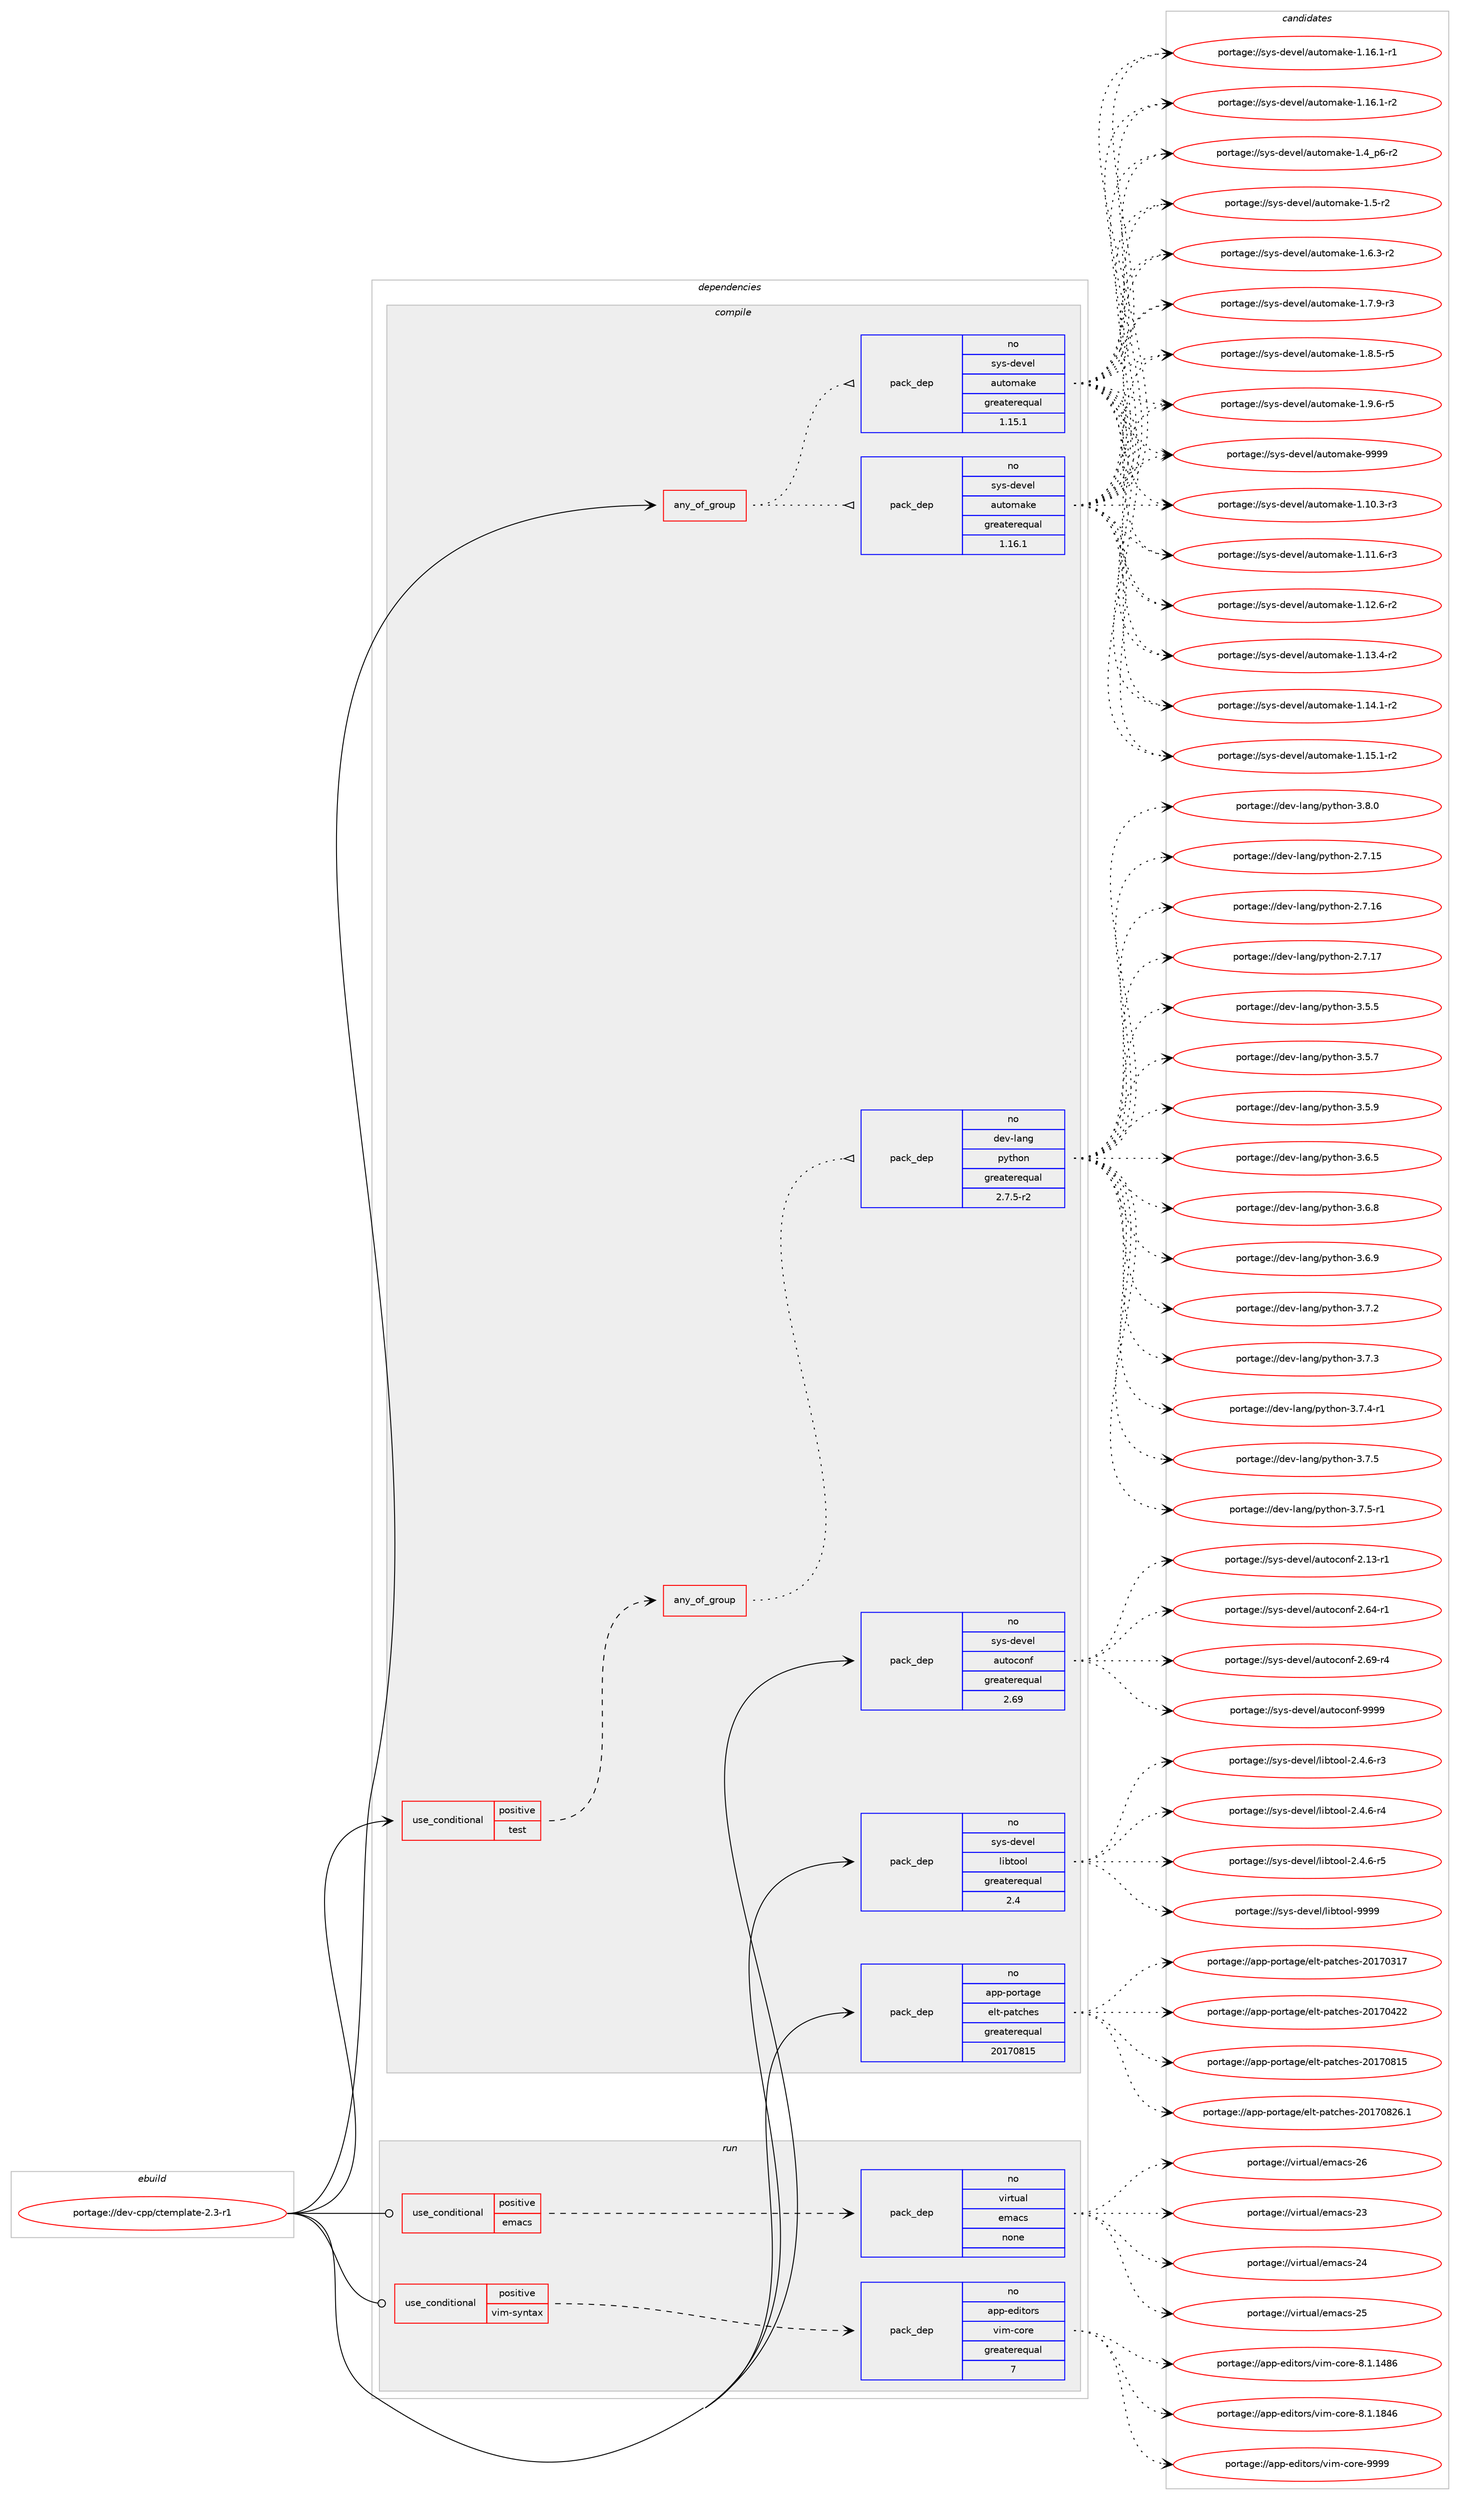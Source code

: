 digraph prolog {

# *************
# Graph options
# *************

newrank=true;
concentrate=true;
compound=true;
graph [rankdir=LR,fontname=Helvetica,fontsize=10,ranksep=1.5];#, ranksep=2.5, nodesep=0.2];
edge  [arrowhead=vee];
node  [fontname=Helvetica,fontsize=10];

# **********
# The ebuild
# **********

subgraph cluster_leftcol {
color=gray;
rank=same;
label=<<i>ebuild</i>>;
id [label="portage://dev-cpp/ctemplate-2.3-r1", color=red, width=4, href="../dev-cpp/ctemplate-2.3-r1.svg"];
}

# ****************
# The dependencies
# ****************

subgraph cluster_midcol {
color=gray;
label=<<i>dependencies</i>>;
subgraph cluster_compile {
fillcolor="#eeeeee";
style=filled;
label=<<i>compile</i>>;
subgraph any1090 {
dependency52320 [label=<<TABLE BORDER="0" CELLBORDER="1" CELLSPACING="0" CELLPADDING="4"><TR><TD CELLPADDING="10">any_of_group</TD></TR></TABLE>>, shape=none, color=red];subgraph pack39343 {
dependency52321 [label=<<TABLE BORDER="0" CELLBORDER="1" CELLSPACING="0" CELLPADDING="4" WIDTH="220"><TR><TD ROWSPAN="6" CELLPADDING="30">pack_dep</TD></TR><TR><TD WIDTH="110">no</TD></TR><TR><TD>sys-devel</TD></TR><TR><TD>automake</TD></TR><TR><TD>greaterequal</TD></TR><TR><TD>1.16.1</TD></TR></TABLE>>, shape=none, color=blue];
}
dependency52320:e -> dependency52321:w [weight=20,style="dotted",arrowhead="oinv"];
subgraph pack39344 {
dependency52322 [label=<<TABLE BORDER="0" CELLBORDER="1" CELLSPACING="0" CELLPADDING="4" WIDTH="220"><TR><TD ROWSPAN="6" CELLPADDING="30">pack_dep</TD></TR><TR><TD WIDTH="110">no</TD></TR><TR><TD>sys-devel</TD></TR><TR><TD>automake</TD></TR><TR><TD>greaterequal</TD></TR><TR><TD>1.15.1</TD></TR></TABLE>>, shape=none, color=blue];
}
dependency52320:e -> dependency52322:w [weight=20,style="dotted",arrowhead="oinv"];
}
id:e -> dependency52320:w [weight=20,style="solid",arrowhead="vee"];
subgraph cond11859 {
dependency52323 [label=<<TABLE BORDER="0" CELLBORDER="1" CELLSPACING="0" CELLPADDING="4"><TR><TD ROWSPAN="3" CELLPADDING="10">use_conditional</TD></TR><TR><TD>positive</TD></TR><TR><TD>test</TD></TR></TABLE>>, shape=none, color=red];
subgraph any1091 {
dependency52324 [label=<<TABLE BORDER="0" CELLBORDER="1" CELLSPACING="0" CELLPADDING="4"><TR><TD CELLPADDING="10">any_of_group</TD></TR></TABLE>>, shape=none, color=red];subgraph pack39345 {
dependency52325 [label=<<TABLE BORDER="0" CELLBORDER="1" CELLSPACING="0" CELLPADDING="4" WIDTH="220"><TR><TD ROWSPAN="6" CELLPADDING="30">pack_dep</TD></TR><TR><TD WIDTH="110">no</TD></TR><TR><TD>dev-lang</TD></TR><TR><TD>python</TD></TR><TR><TD>greaterequal</TD></TR><TR><TD>2.7.5-r2</TD></TR></TABLE>>, shape=none, color=blue];
}
dependency52324:e -> dependency52325:w [weight=20,style="dotted",arrowhead="oinv"];
}
dependency52323:e -> dependency52324:w [weight=20,style="dashed",arrowhead="vee"];
}
id:e -> dependency52323:w [weight=20,style="solid",arrowhead="vee"];
subgraph pack39346 {
dependency52326 [label=<<TABLE BORDER="0" CELLBORDER="1" CELLSPACING="0" CELLPADDING="4" WIDTH="220"><TR><TD ROWSPAN="6" CELLPADDING="30">pack_dep</TD></TR><TR><TD WIDTH="110">no</TD></TR><TR><TD>app-portage</TD></TR><TR><TD>elt-patches</TD></TR><TR><TD>greaterequal</TD></TR><TR><TD>20170815</TD></TR></TABLE>>, shape=none, color=blue];
}
id:e -> dependency52326:w [weight=20,style="solid",arrowhead="vee"];
subgraph pack39347 {
dependency52327 [label=<<TABLE BORDER="0" CELLBORDER="1" CELLSPACING="0" CELLPADDING="4" WIDTH="220"><TR><TD ROWSPAN="6" CELLPADDING="30">pack_dep</TD></TR><TR><TD WIDTH="110">no</TD></TR><TR><TD>sys-devel</TD></TR><TR><TD>autoconf</TD></TR><TR><TD>greaterequal</TD></TR><TR><TD>2.69</TD></TR></TABLE>>, shape=none, color=blue];
}
id:e -> dependency52327:w [weight=20,style="solid",arrowhead="vee"];
subgraph pack39348 {
dependency52328 [label=<<TABLE BORDER="0" CELLBORDER="1" CELLSPACING="0" CELLPADDING="4" WIDTH="220"><TR><TD ROWSPAN="6" CELLPADDING="30">pack_dep</TD></TR><TR><TD WIDTH="110">no</TD></TR><TR><TD>sys-devel</TD></TR><TR><TD>libtool</TD></TR><TR><TD>greaterequal</TD></TR><TR><TD>2.4</TD></TR></TABLE>>, shape=none, color=blue];
}
id:e -> dependency52328:w [weight=20,style="solid",arrowhead="vee"];
}
subgraph cluster_compileandrun {
fillcolor="#eeeeee";
style=filled;
label=<<i>compile and run</i>>;
}
subgraph cluster_run {
fillcolor="#eeeeee";
style=filled;
label=<<i>run</i>>;
subgraph cond11860 {
dependency52329 [label=<<TABLE BORDER="0" CELLBORDER="1" CELLSPACING="0" CELLPADDING="4"><TR><TD ROWSPAN="3" CELLPADDING="10">use_conditional</TD></TR><TR><TD>positive</TD></TR><TR><TD>emacs</TD></TR></TABLE>>, shape=none, color=red];
subgraph pack39349 {
dependency52330 [label=<<TABLE BORDER="0" CELLBORDER="1" CELLSPACING="0" CELLPADDING="4" WIDTH="220"><TR><TD ROWSPAN="6" CELLPADDING="30">pack_dep</TD></TR><TR><TD WIDTH="110">no</TD></TR><TR><TD>virtual</TD></TR><TR><TD>emacs</TD></TR><TR><TD>none</TD></TR><TR><TD></TD></TR></TABLE>>, shape=none, color=blue];
}
dependency52329:e -> dependency52330:w [weight=20,style="dashed",arrowhead="vee"];
}
id:e -> dependency52329:w [weight=20,style="solid",arrowhead="odot"];
subgraph cond11861 {
dependency52331 [label=<<TABLE BORDER="0" CELLBORDER="1" CELLSPACING="0" CELLPADDING="4"><TR><TD ROWSPAN="3" CELLPADDING="10">use_conditional</TD></TR><TR><TD>positive</TD></TR><TR><TD>vim-syntax</TD></TR></TABLE>>, shape=none, color=red];
subgraph pack39350 {
dependency52332 [label=<<TABLE BORDER="0" CELLBORDER="1" CELLSPACING="0" CELLPADDING="4" WIDTH="220"><TR><TD ROWSPAN="6" CELLPADDING="30">pack_dep</TD></TR><TR><TD WIDTH="110">no</TD></TR><TR><TD>app-editors</TD></TR><TR><TD>vim-core</TD></TR><TR><TD>greaterequal</TD></TR><TR><TD>7</TD></TR></TABLE>>, shape=none, color=blue];
}
dependency52331:e -> dependency52332:w [weight=20,style="dashed",arrowhead="vee"];
}
id:e -> dependency52331:w [weight=20,style="solid",arrowhead="odot"];
}
}

# **************
# The candidates
# **************

subgraph cluster_choices {
rank=same;
color=gray;
label=<<i>candidates</i>>;

subgraph choice39343 {
color=black;
nodesep=1;
choiceportage11512111545100101118101108479711711611110997107101454946494846514511451 [label="portage://sys-devel/automake-1.10.3-r3", color=red, width=4,href="../sys-devel/automake-1.10.3-r3.svg"];
choiceportage11512111545100101118101108479711711611110997107101454946494946544511451 [label="portage://sys-devel/automake-1.11.6-r3", color=red, width=4,href="../sys-devel/automake-1.11.6-r3.svg"];
choiceportage11512111545100101118101108479711711611110997107101454946495046544511450 [label="portage://sys-devel/automake-1.12.6-r2", color=red, width=4,href="../sys-devel/automake-1.12.6-r2.svg"];
choiceportage11512111545100101118101108479711711611110997107101454946495146524511450 [label="portage://sys-devel/automake-1.13.4-r2", color=red, width=4,href="../sys-devel/automake-1.13.4-r2.svg"];
choiceportage11512111545100101118101108479711711611110997107101454946495246494511450 [label="portage://sys-devel/automake-1.14.1-r2", color=red, width=4,href="../sys-devel/automake-1.14.1-r2.svg"];
choiceportage11512111545100101118101108479711711611110997107101454946495346494511450 [label="portage://sys-devel/automake-1.15.1-r2", color=red, width=4,href="../sys-devel/automake-1.15.1-r2.svg"];
choiceportage11512111545100101118101108479711711611110997107101454946495446494511449 [label="portage://sys-devel/automake-1.16.1-r1", color=red, width=4,href="../sys-devel/automake-1.16.1-r1.svg"];
choiceportage11512111545100101118101108479711711611110997107101454946495446494511450 [label="portage://sys-devel/automake-1.16.1-r2", color=red, width=4,href="../sys-devel/automake-1.16.1-r2.svg"];
choiceportage115121115451001011181011084797117116111109971071014549465295112544511450 [label="portage://sys-devel/automake-1.4_p6-r2", color=red, width=4,href="../sys-devel/automake-1.4_p6-r2.svg"];
choiceportage11512111545100101118101108479711711611110997107101454946534511450 [label="portage://sys-devel/automake-1.5-r2", color=red, width=4,href="../sys-devel/automake-1.5-r2.svg"];
choiceportage115121115451001011181011084797117116111109971071014549465446514511450 [label="portage://sys-devel/automake-1.6.3-r2", color=red, width=4,href="../sys-devel/automake-1.6.3-r2.svg"];
choiceportage115121115451001011181011084797117116111109971071014549465546574511451 [label="portage://sys-devel/automake-1.7.9-r3", color=red, width=4,href="../sys-devel/automake-1.7.9-r3.svg"];
choiceportage115121115451001011181011084797117116111109971071014549465646534511453 [label="portage://sys-devel/automake-1.8.5-r5", color=red, width=4,href="../sys-devel/automake-1.8.5-r5.svg"];
choiceportage115121115451001011181011084797117116111109971071014549465746544511453 [label="portage://sys-devel/automake-1.9.6-r5", color=red, width=4,href="../sys-devel/automake-1.9.6-r5.svg"];
choiceportage115121115451001011181011084797117116111109971071014557575757 [label="portage://sys-devel/automake-9999", color=red, width=4,href="../sys-devel/automake-9999.svg"];
dependency52321:e -> choiceportage11512111545100101118101108479711711611110997107101454946494846514511451:w [style=dotted,weight="100"];
dependency52321:e -> choiceportage11512111545100101118101108479711711611110997107101454946494946544511451:w [style=dotted,weight="100"];
dependency52321:e -> choiceportage11512111545100101118101108479711711611110997107101454946495046544511450:w [style=dotted,weight="100"];
dependency52321:e -> choiceportage11512111545100101118101108479711711611110997107101454946495146524511450:w [style=dotted,weight="100"];
dependency52321:e -> choiceportage11512111545100101118101108479711711611110997107101454946495246494511450:w [style=dotted,weight="100"];
dependency52321:e -> choiceportage11512111545100101118101108479711711611110997107101454946495346494511450:w [style=dotted,weight="100"];
dependency52321:e -> choiceportage11512111545100101118101108479711711611110997107101454946495446494511449:w [style=dotted,weight="100"];
dependency52321:e -> choiceportage11512111545100101118101108479711711611110997107101454946495446494511450:w [style=dotted,weight="100"];
dependency52321:e -> choiceportage115121115451001011181011084797117116111109971071014549465295112544511450:w [style=dotted,weight="100"];
dependency52321:e -> choiceportage11512111545100101118101108479711711611110997107101454946534511450:w [style=dotted,weight="100"];
dependency52321:e -> choiceportage115121115451001011181011084797117116111109971071014549465446514511450:w [style=dotted,weight="100"];
dependency52321:e -> choiceportage115121115451001011181011084797117116111109971071014549465546574511451:w [style=dotted,weight="100"];
dependency52321:e -> choiceportage115121115451001011181011084797117116111109971071014549465646534511453:w [style=dotted,weight="100"];
dependency52321:e -> choiceportage115121115451001011181011084797117116111109971071014549465746544511453:w [style=dotted,weight="100"];
dependency52321:e -> choiceportage115121115451001011181011084797117116111109971071014557575757:w [style=dotted,weight="100"];
}
subgraph choice39344 {
color=black;
nodesep=1;
choiceportage11512111545100101118101108479711711611110997107101454946494846514511451 [label="portage://sys-devel/automake-1.10.3-r3", color=red, width=4,href="../sys-devel/automake-1.10.3-r3.svg"];
choiceportage11512111545100101118101108479711711611110997107101454946494946544511451 [label="portage://sys-devel/automake-1.11.6-r3", color=red, width=4,href="../sys-devel/automake-1.11.6-r3.svg"];
choiceportage11512111545100101118101108479711711611110997107101454946495046544511450 [label="portage://sys-devel/automake-1.12.6-r2", color=red, width=4,href="../sys-devel/automake-1.12.6-r2.svg"];
choiceportage11512111545100101118101108479711711611110997107101454946495146524511450 [label="portage://sys-devel/automake-1.13.4-r2", color=red, width=4,href="../sys-devel/automake-1.13.4-r2.svg"];
choiceportage11512111545100101118101108479711711611110997107101454946495246494511450 [label="portage://sys-devel/automake-1.14.1-r2", color=red, width=4,href="../sys-devel/automake-1.14.1-r2.svg"];
choiceportage11512111545100101118101108479711711611110997107101454946495346494511450 [label="portage://sys-devel/automake-1.15.1-r2", color=red, width=4,href="../sys-devel/automake-1.15.1-r2.svg"];
choiceportage11512111545100101118101108479711711611110997107101454946495446494511449 [label="portage://sys-devel/automake-1.16.1-r1", color=red, width=4,href="../sys-devel/automake-1.16.1-r1.svg"];
choiceportage11512111545100101118101108479711711611110997107101454946495446494511450 [label="portage://sys-devel/automake-1.16.1-r2", color=red, width=4,href="../sys-devel/automake-1.16.1-r2.svg"];
choiceportage115121115451001011181011084797117116111109971071014549465295112544511450 [label="portage://sys-devel/automake-1.4_p6-r2", color=red, width=4,href="../sys-devel/automake-1.4_p6-r2.svg"];
choiceportage11512111545100101118101108479711711611110997107101454946534511450 [label="portage://sys-devel/automake-1.5-r2", color=red, width=4,href="../sys-devel/automake-1.5-r2.svg"];
choiceportage115121115451001011181011084797117116111109971071014549465446514511450 [label="portage://sys-devel/automake-1.6.3-r2", color=red, width=4,href="../sys-devel/automake-1.6.3-r2.svg"];
choiceportage115121115451001011181011084797117116111109971071014549465546574511451 [label="portage://sys-devel/automake-1.7.9-r3", color=red, width=4,href="../sys-devel/automake-1.7.9-r3.svg"];
choiceportage115121115451001011181011084797117116111109971071014549465646534511453 [label="portage://sys-devel/automake-1.8.5-r5", color=red, width=4,href="../sys-devel/automake-1.8.5-r5.svg"];
choiceportage115121115451001011181011084797117116111109971071014549465746544511453 [label="portage://sys-devel/automake-1.9.6-r5", color=red, width=4,href="../sys-devel/automake-1.9.6-r5.svg"];
choiceportage115121115451001011181011084797117116111109971071014557575757 [label="portage://sys-devel/automake-9999", color=red, width=4,href="../sys-devel/automake-9999.svg"];
dependency52322:e -> choiceportage11512111545100101118101108479711711611110997107101454946494846514511451:w [style=dotted,weight="100"];
dependency52322:e -> choiceportage11512111545100101118101108479711711611110997107101454946494946544511451:w [style=dotted,weight="100"];
dependency52322:e -> choiceportage11512111545100101118101108479711711611110997107101454946495046544511450:w [style=dotted,weight="100"];
dependency52322:e -> choiceportage11512111545100101118101108479711711611110997107101454946495146524511450:w [style=dotted,weight="100"];
dependency52322:e -> choiceportage11512111545100101118101108479711711611110997107101454946495246494511450:w [style=dotted,weight="100"];
dependency52322:e -> choiceportage11512111545100101118101108479711711611110997107101454946495346494511450:w [style=dotted,weight="100"];
dependency52322:e -> choiceportage11512111545100101118101108479711711611110997107101454946495446494511449:w [style=dotted,weight="100"];
dependency52322:e -> choiceportage11512111545100101118101108479711711611110997107101454946495446494511450:w [style=dotted,weight="100"];
dependency52322:e -> choiceportage115121115451001011181011084797117116111109971071014549465295112544511450:w [style=dotted,weight="100"];
dependency52322:e -> choiceportage11512111545100101118101108479711711611110997107101454946534511450:w [style=dotted,weight="100"];
dependency52322:e -> choiceportage115121115451001011181011084797117116111109971071014549465446514511450:w [style=dotted,weight="100"];
dependency52322:e -> choiceportage115121115451001011181011084797117116111109971071014549465546574511451:w [style=dotted,weight="100"];
dependency52322:e -> choiceportage115121115451001011181011084797117116111109971071014549465646534511453:w [style=dotted,weight="100"];
dependency52322:e -> choiceportage115121115451001011181011084797117116111109971071014549465746544511453:w [style=dotted,weight="100"];
dependency52322:e -> choiceportage115121115451001011181011084797117116111109971071014557575757:w [style=dotted,weight="100"];
}
subgraph choice39345 {
color=black;
nodesep=1;
choiceportage10010111845108971101034711212111610411111045504655464953 [label="portage://dev-lang/python-2.7.15", color=red, width=4,href="../dev-lang/python-2.7.15.svg"];
choiceportage10010111845108971101034711212111610411111045504655464954 [label="portage://dev-lang/python-2.7.16", color=red, width=4,href="../dev-lang/python-2.7.16.svg"];
choiceportage10010111845108971101034711212111610411111045504655464955 [label="portage://dev-lang/python-2.7.17", color=red, width=4,href="../dev-lang/python-2.7.17.svg"];
choiceportage100101118451089711010347112121116104111110455146534653 [label="portage://dev-lang/python-3.5.5", color=red, width=4,href="../dev-lang/python-3.5.5.svg"];
choiceportage100101118451089711010347112121116104111110455146534655 [label="portage://dev-lang/python-3.5.7", color=red, width=4,href="../dev-lang/python-3.5.7.svg"];
choiceportage100101118451089711010347112121116104111110455146534657 [label="portage://dev-lang/python-3.5.9", color=red, width=4,href="../dev-lang/python-3.5.9.svg"];
choiceportage100101118451089711010347112121116104111110455146544653 [label="portage://dev-lang/python-3.6.5", color=red, width=4,href="../dev-lang/python-3.6.5.svg"];
choiceportage100101118451089711010347112121116104111110455146544656 [label="portage://dev-lang/python-3.6.8", color=red, width=4,href="../dev-lang/python-3.6.8.svg"];
choiceportage100101118451089711010347112121116104111110455146544657 [label="portage://dev-lang/python-3.6.9", color=red, width=4,href="../dev-lang/python-3.6.9.svg"];
choiceportage100101118451089711010347112121116104111110455146554650 [label="portage://dev-lang/python-3.7.2", color=red, width=4,href="../dev-lang/python-3.7.2.svg"];
choiceportage100101118451089711010347112121116104111110455146554651 [label="portage://dev-lang/python-3.7.3", color=red, width=4,href="../dev-lang/python-3.7.3.svg"];
choiceportage1001011184510897110103471121211161041111104551465546524511449 [label="portage://dev-lang/python-3.7.4-r1", color=red, width=4,href="../dev-lang/python-3.7.4-r1.svg"];
choiceportage100101118451089711010347112121116104111110455146554653 [label="portage://dev-lang/python-3.7.5", color=red, width=4,href="../dev-lang/python-3.7.5.svg"];
choiceportage1001011184510897110103471121211161041111104551465546534511449 [label="portage://dev-lang/python-3.7.5-r1", color=red, width=4,href="../dev-lang/python-3.7.5-r1.svg"];
choiceportage100101118451089711010347112121116104111110455146564648 [label="portage://dev-lang/python-3.8.0", color=red, width=4,href="../dev-lang/python-3.8.0.svg"];
dependency52325:e -> choiceportage10010111845108971101034711212111610411111045504655464953:w [style=dotted,weight="100"];
dependency52325:e -> choiceportage10010111845108971101034711212111610411111045504655464954:w [style=dotted,weight="100"];
dependency52325:e -> choiceportage10010111845108971101034711212111610411111045504655464955:w [style=dotted,weight="100"];
dependency52325:e -> choiceportage100101118451089711010347112121116104111110455146534653:w [style=dotted,weight="100"];
dependency52325:e -> choiceportage100101118451089711010347112121116104111110455146534655:w [style=dotted,weight="100"];
dependency52325:e -> choiceportage100101118451089711010347112121116104111110455146534657:w [style=dotted,weight="100"];
dependency52325:e -> choiceportage100101118451089711010347112121116104111110455146544653:w [style=dotted,weight="100"];
dependency52325:e -> choiceportage100101118451089711010347112121116104111110455146544656:w [style=dotted,weight="100"];
dependency52325:e -> choiceportage100101118451089711010347112121116104111110455146544657:w [style=dotted,weight="100"];
dependency52325:e -> choiceportage100101118451089711010347112121116104111110455146554650:w [style=dotted,weight="100"];
dependency52325:e -> choiceportage100101118451089711010347112121116104111110455146554651:w [style=dotted,weight="100"];
dependency52325:e -> choiceportage1001011184510897110103471121211161041111104551465546524511449:w [style=dotted,weight="100"];
dependency52325:e -> choiceportage100101118451089711010347112121116104111110455146554653:w [style=dotted,weight="100"];
dependency52325:e -> choiceportage1001011184510897110103471121211161041111104551465546534511449:w [style=dotted,weight="100"];
dependency52325:e -> choiceportage100101118451089711010347112121116104111110455146564648:w [style=dotted,weight="100"];
}
subgraph choice39346 {
color=black;
nodesep=1;
choiceportage97112112451121111141169710310147101108116451129711699104101115455048495548514955 [label="portage://app-portage/elt-patches-20170317", color=red, width=4,href="../app-portage/elt-patches-20170317.svg"];
choiceportage97112112451121111141169710310147101108116451129711699104101115455048495548525050 [label="portage://app-portage/elt-patches-20170422", color=red, width=4,href="../app-portage/elt-patches-20170422.svg"];
choiceportage97112112451121111141169710310147101108116451129711699104101115455048495548564953 [label="portage://app-portage/elt-patches-20170815", color=red, width=4,href="../app-portage/elt-patches-20170815.svg"];
choiceportage971121124511211111411697103101471011081164511297116991041011154550484955485650544649 [label="portage://app-portage/elt-patches-20170826.1", color=red, width=4,href="../app-portage/elt-patches-20170826.1.svg"];
dependency52326:e -> choiceportage97112112451121111141169710310147101108116451129711699104101115455048495548514955:w [style=dotted,weight="100"];
dependency52326:e -> choiceportage97112112451121111141169710310147101108116451129711699104101115455048495548525050:w [style=dotted,weight="100"];
dependency52326:e -> choiceportage97112112451121111141169710310147101108116451129711699104101115455048495548564953:w [style=dotted,weight="100"];
dependency52326:e -> choiceportage971121124511211111411697103101471011081164511297116991041011154550484955485650544649:w [style=dotted,weight="100"];
}
subgraph choice39347 {
color=black;
nodesep=1;
choiceportage1151211154510010111810110847971171161119911111010245504649514511449 [label="portage://sys-devel/autoconf-2.13-r1", color=red, width=4,href="../sys-devel/autoconf-2.13-r1.svg"];
choiceportage1151211154510010111810110847971171161119911111010245504654524511449 [label="portage://sys-devel/autoconf-2.64-r1", color=red, width=4,href="../sys-devel/autoconf-2.64-r1.svg"];
choiceportage1151211154510010111810110847971171161119911111010245504654574511452 [label="portage://sys-devel/autoconf-2.69-r4", color=red, width=4,href="../sys-devel/autoconf-2.69-r4.svg"];
choiceportage115121115451001011181011084797117116111991111101024557575757 [label="portage://sys-devel/autoconf-9999", color=red, width=4,href="../sys-devel/autoconf-9999.svg"];
dependency52327:e -> choiceportage1151211154510010111810110847971171161119911111010245504649514511449:w [style=dotted,weight="100"];
dependency52327:e -> choiceportage1151211154510010111810110847971171161119911111010245504654524511449:w [style=dotted,weight="100"];
dependency52327:e -> choiceportage1151211154510010111810110847971171161119911111010245504654574511452:w [style=dotted,weight="100"];
dependency52327:e -> choiceportage115121115451001011181011084797117116111991111101024557575757:w [style=dotted,weight="100"];
}
subgraph choice39348 {
color=black;
nodesep=1;
choiceportage1151211154510010111810110847108105981161111111084550465246544511451 [label="portage://sys-devel/libtool-2.4.6-r3", color=red, width=4,href="../sys-devel/libtool-2.4.6-r3.svg"];
choiceportage1151211154510010111810110847108105981161111111084550465246544511452 [label="portage://sys-devel/libtool-2.4.6-r4", color=red, width=4,href="../sys-devel/libtool-2.4.6-r4.svg"];
choiceportage1151211154510010111810110847108105981161111111084550465246544511453 [label="portage://sys-devel/libtool-2.4.6-r5", color=red, width=4,href="../sys-devel/libtool-2.4.6-r5.svg"];
choiceportage1151211154510010111810110847108105981161111111084557575757 [label="portage://sys-devel/libtool-9999", color=red, width=4,href="../sys-devel/libtool-9999.svg"];
dependency52328:e -> choiceportage1151211154510010111810110847108105981161111111084550465246544511451:w [style=dotted,weight="100"];
dependency52328:e -> choiceportage1151211154510010111810110847108105981161111111084550465246544511452:w [style=dotted,weight="100"];
dependency52328:e -> choiceportage1151211154510010111810110847108105981161111111084550465246544511453:w [style=dotted,weight="100"];
dependency52328:e -> choiceportage1151211154510010111810110847108105981161111111084557575757:w [style=dotted,weight="100"];
}
subgraph choice39349 {
color=black;
nodesep=1;
choiceportage11810511411611797108471011099799115455051 [label="portage://virtual/emacs-23", color=red, width=4,href="../virtual/emacs-23.svg"];
choiceportage11810511411611797108471011099799115455052 [label="portage://virtual/emacs-24", color=red, width=4,href="../virtual/emacs-24.svg"];
choiceportage11810511411611797108471011099799115455053 [label="portage://virtual/emacs-25", color=red, width=4,href="../virtual/emacs-25.svg"];
choiceportage11810511411611797108471011099799115455054 [label="portage://virtual/emacs-26", color=red, width=4,href="../virtual/emacs-26.svg"];
dependency52330:e -> choiceportage11810511411611797108471011099799115455051:w [style=dotted,weight="100"];
dependency52330:e -> choiceportage11810511411611797108471011099799115455052:w [style=dotted,weight="100"];
dependency52330:e -> choiceportage11810511411611797108471011099799115455053:w [style=dotted,weight="100"];
dependency52330:e -> choiceportage11810511411611797108471011099799115455054:w [style=dotted,weight="100"];
}
subgraph choice39350 {
color=black;
nodesep=1;
choiceportage9711211245101100105116111114115471181051094599111114101455646494649525654 [label="portage://app-editors/vim-core-8.1.1486", color=red, width=4,href="../app-editors/vim-core-8.1.1486.svg"];
choiceportage9711211245101100105116111114115471181051094599111114101455646494649565254 [label="portage://app-editors/vim-core-8.1.1846", color=red, width=4,href="../app-editors/vim-core-8.1.1846.svg"];
choiceportage97112112451011001051161111141154711810510945991111141014557575757 [label="portage://app-editors/vim-core-9999", color=red, width=4,href="../app-editors/vim-core-9999.svg"];
dependency52332:e -> choiceportage9711211245101100105116111114115471181051094599111114101455646494649525654:w [style=dotted,weight="100"];
dependency52332:e -> choiceportage9711211245101100105116111114115471181051094599111114101455646494649565254:w [style=dotted,weight="100"];
dependency52332:e -> choiceportage97112112451011001051161111141154711810510945991111141014557575757:w [style=dotted,weight="100"];
}
}

}
